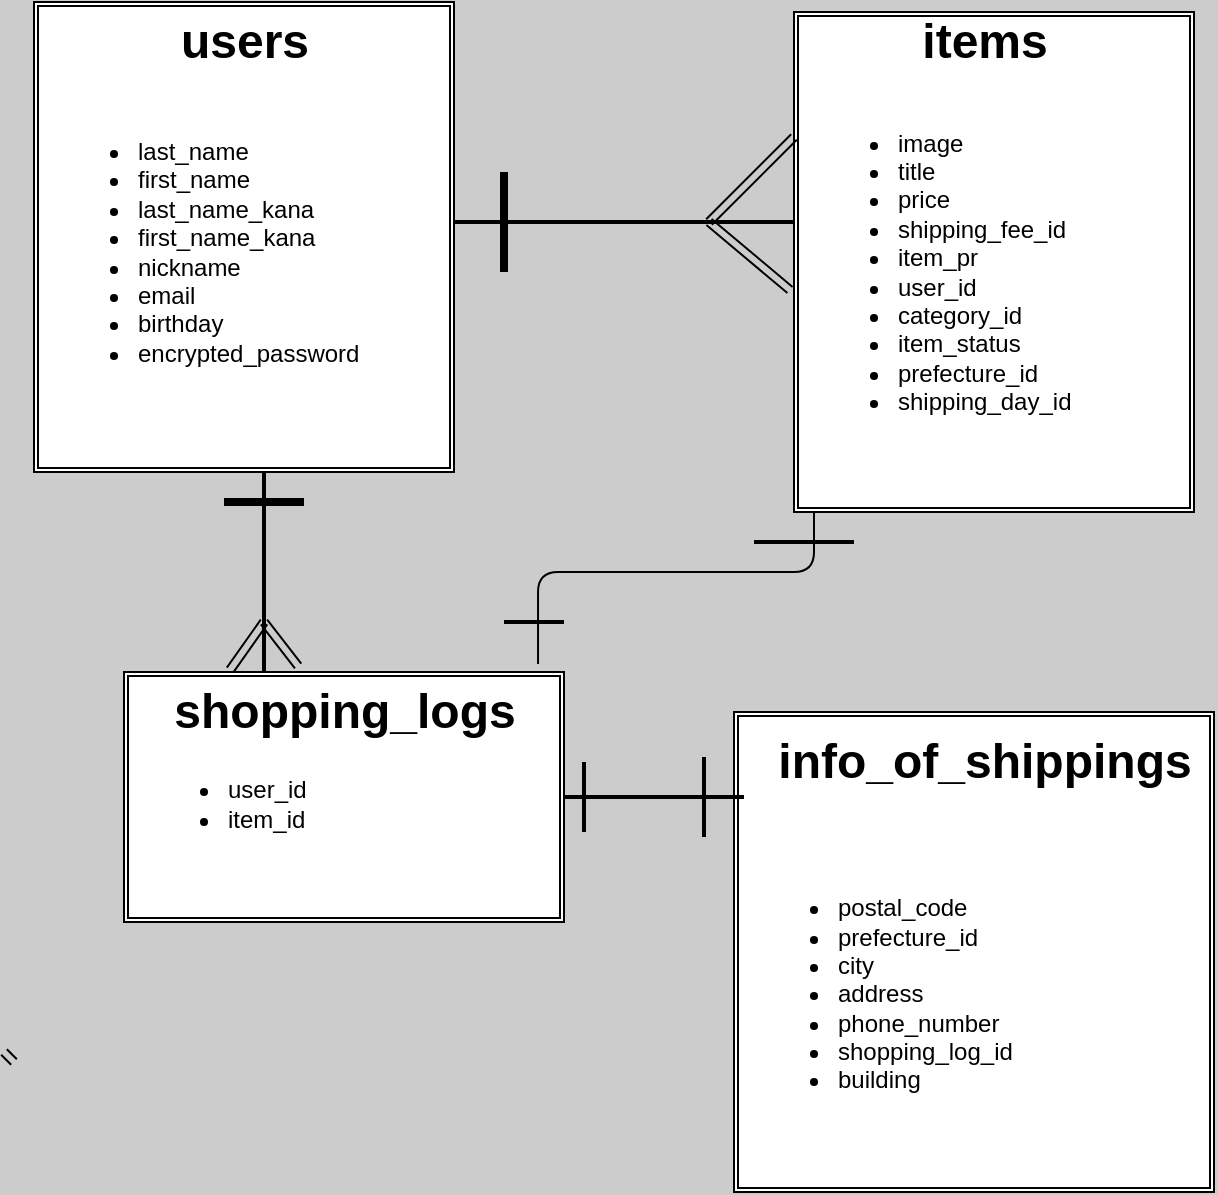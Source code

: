 <mxfile version="14.2.4" type="embed">
    <diagram id="JqoRUaOv8S4FLNKRgEQK" name="ページ1">
        <mxGraphModel dx="881" dy="559" grid="1" gridSize="10" guides="1" tooltips="1" connect="1" arrows="0" fold="1" page="1" pageScale="1" pageWidth="827" pageHeight="1169" background="#CCCCCC" math="0" shadow="0">
            <root>
                <mxCell id="0"/>
                <mxCell id="1" parent="0"/>
                <mxCell id="145" value="" style="edgeStyle=elbowEdgeStyle;elbow=vertical;endArrow=classic;html=1;exitX=0.941;exitY=-0.032;exitDx=0;exitDy=0;exitPerimeter=0;entryX=0;entryY=1;entryDx=0;entryDy=0;" edge="1" parent="1" source="103" target="110">
                    <mxGeometry width="50" height="50" relative="1" as="geometry">
                        <mxPoint x="292.02" y="366" as="sourcePoint"/>
                        <mxPoint x="432" y="320.04" as="targetPoint"/>
                        <Array as="points">
                            <mxPoint x="432" y="320"/>
                        </Array>
                    </mxGeometry>
                </mxCell>
                <mxCell id="99" value="" style="shape=ext;double=1;rounded=0;whiteSpace=wrap;html=1;" vertex="1" parent="1">
                    <mxGeometry x="40" y="35" width="210" height="235" as="geometry"/>
                </mxCell>
                <mxCell id="100" value="users" style="text;strokeColor=none;fillColor=none;html=1;fontSize=24;fontStyle=1;verticalAlign=middle;align=center;" vertex="1" parent="1">
                    <mxGeometry x="40" y="40" width="210" height="30" as="geometry"/>
                </mxCell>
                <mxCell id="101" value="" style="shape=ext;double=1;rounded=0;whiteSpace=wrap;html=1;" vertex="1" parent="1">
                    <mxGeometry x="420" y="40" width="200" height="250" as="geometry"/>
                </mxCell>
                <mxCell id="102" value="" style="shape=ext;double=1;rounded=0;whiteSpace=wrap;html=1;" vertex="1" parent="1">
                    <mxGeometry x="390" y="390" width="240" height="240" as="geometry"/>
                </mxCell>
                <mxCell id="103" value="" style="shape=ext;double=1;rounded=0;whiteSpace=wrap;html=1;" vertex="1" parent="1">
                    <mxGeometry x="85" y="370" width="220" height="125" as="geometry"/>
                </mxCell>
                <mxCell id="104" style="edgeStyle=orthogonalEdgeStyle;rounded=0;orthogonalLoop=1;jettySize=auto;html=1;exitX=0.5;exitY=1;exitDx=0;exitDy=0;" edge="1" parent="1" source="100" target="100">
                    <mxGeometry relative="1" as="geometry"/>
                </mxCell>
                <mxCell id="105" value="&lt;ul&gt;&lt;li&gt;last_name&lt;/li&gt;&lt;li&gt;first_name&lt;/li&gt;&lt;li&gt;last_name_kana&lt;/li&gt;&lt;li&gt;first_name_kana&lt;/li&gt;&lt;li&gt;nickname&lt;/li&gt;&lt;li&gt;email&lt;/li&gt;&lt;li&gt;birthday&lt;/li&gt;&lt;li&gt;encrypted_password&lt;/li&gt;&lt;/ul&gt;" style="text;strokeColor=none;fillColor=none;html=1;whiteSpace=wrap;verticalAlign=middle;overflow=hidden;align=left;" vertex="1" parent="1">
                    <mxGeometry x="50" y="60" width="190" height="200" as="geometry"/>
                </mxCell>
                <mxCell id="109" value="items" style="text;strokeColor=none;fillColor=none;html=1;fontSize=24;fontStyle=1;verticalAlign=middle;align=center;" vertex="1" parent="1">
                    <mxGeometry x="425" y="40" width="180" height="30" as="geometry"/>
                </mxCell>
                <mxCell id="110" value="&lt;ul&gt;&lt;li&gt;image&lt;/li&gt;&lt;li&gt;title&lt;/li&gt;&lt;li&gt;price&lt;/li&gt;&lt;li&gt;shipping_fee_id&lt;/li&gt;&lt;li&gt;item_pr&lt;/li&gt;&lt;li&gt;user_id&lt;/li&gt;&lt;li&gt;category_id&lt;/li&gt;&lt;li&gt;item_status&lt;/li&gt;&lt;li&gt;prefecture_id&lt;/li&gt;&lt;li&gt;shipping_day_id&lt;/li&gt;&lt;/ul&gt;" style="text;strokeColor=none;fillColor=none;html=1;whiteSpace=wrap;verticalAlign=middle;overflow=hidden;align=left;" vertex="1" parent="1">
                    <mxGeometry x="430" y="60" width="180" height="220" as="geometry"/>
                </mxCell>
                <mxCell id="114" value="info_of_shippings" style="text;strokeColor=none;fillColor=none;html=1;fontSize=24;fontStyle=1;verticalAlign=middle;align=center;" vertex="1" parent="1">
                    <mxGeometry x="450" y="397.5" width="130" height="35" as="geometry"/>
                </mxCell>
                <mxCell id="117" value="&lt;ul&gt;&lt;li&gt;postal_code&lt;/li&gt;&lt;li&gt;prefecture_id&lt;/li&gt;&lt;li&gt;city&lt;/li&gt;&lt;li&gt;address&lt;/li&gt;&lt;li&gt;phone_number&lt;/li&gt;&lt;li&gt;shopping_log_id&lt;/li&gt;&lt;li&gt;building&lt;/li&gt;&lt;/ul&gt;" style="text;strokeColor=none;fillColor=none;html=1;whiteSpace=wrap;verticalAlign=middle;overflow=hidden;align=left;" vertex="1" parent="1">
                    <mxGeometry x="400" y="432.5" width="150" height="197.5" as="geometry"/>
                </mxCell>
                <mxCell id="134" style="edgeStyle=none;shape=link;rounded=0;orthogonalLoop=1;jettySize=auto;html=1;exitX=0.75;exitY=0.5;exitDx=0;exitDy=0;exitPerimeter=0;startArrow=none;startFill=0;width=4;entryX=0;entryY=0.25;entryDx=0;entryDy=0;" edge="1" parent="1" source="121" target="101">
                    <mxGeometry relative="1" as="geometry">
                        <mxPoint x="416" y="117" as="targetPoint"/>
                        <Array as="points"/>
                    </mxGeometry>
                </mxCell>
                <mxCell id="135" style="edgeStyle=none;shape=link;rounded=0;orthogonalLoop=1;jettySize=auto;html=1;exitX=0.75;exitY=0.5;exitDx=0;exitDy=0;exitPerimeter=0;entryX=-0.01;entryY=0.556;entryDx=0;entryDy=0;entryPerimeter=0;startArrow=none;startFill=0;" edge="1" parent="1" source="121" target="101">
                    <mxGeometry relative="1" as="geometry"/>
                </mxCell>
                <mxCell id="121" value="" style="line;strokeWidth=2;html=1;align=left;" vertex="1" parent="1">
                    <mxGeometry x="250" y="140" width="170" height="10" as="geometry"/>
                </mxCell>
                <mxCell id="123" value="" style="line;strokeWidth=4;direction=south;html=1;perimeter=backbonePerimeter;points=[];outlineConnect=0;align=left;" vertex="1" parent="1">
                    <mxGeometry x="270" y="120" width="10" height="50" as="geometry"/>
                </mxCell>
                <mxCell id="124" value="shopping_logs" style="text;strokeColor=none;fillColor=none;html=1;fontSize=24;fontStyle=1;verticalAlign=middle;align=center;" vertex="1" parent="1">
                    <mxGeometry x="110" y="370" width="170" height="40" as="geometry"/>
                </mxCell>
                <mxCell id="126" value="&lt;ul&gt;&lt;li&gt;user_id&lt;/li&gt;&lt;li&gt;item_id&lt;/li&gt;&lt;/ul&gt;" style="text;strokeColor=none;fillColor=none;html=1;whiteSpace=wrap;verticalAlign=middle;overflow=hidden;align=left;" vertex="1" parent="1">
                    <mxGeometry x="95" y="377.5" width="120" height="117.5" as="geometry"/>
                </mxCell>
                <mxCell id="138" style="edgeStyle=none;shape=link;rounded=0;orthogonalLoop=1;jettySize=auto;html=1;exitX=0.75;exitY=0.5;exitDx=0;exitDy=0;exitPerimeter=0;entryX=0.165;entryY=-0.025;entryDx=0;entryDy=0;entryPerimeter=0;startArrow=none;startFill=0;" edge="1" parent="1" source="136" target="124">
                    <mxGeometry relative="1" as="geometry"/>
                </mxCell>
                <mxCell id="139" style="edgeStyle=none;shape=link;rounded=0;orthogonalLoop=1;jettySize=auto;html=1;exitX=0.75;exitY=0.5;exitDx=0;exitDy=0;exitPerimeter=0;entryX=0.365;entryY=-0.075;entryDx=0;entryDy=0;entryPerimeter=0;startArrow=none;startFill=0;" edge="1" parent="1" source="136" target="124">
                    <mxGeometry relative="1" as="geometry"/>
                </mxCell>
                <mxCell id="136" value="" style="line;strokeWidth=2;direction=south;html=1;align=left;" vertex="1" parent="1">
                    <mxGeometry x="150" y="270" width="10" height="100" as="geometry"/>
                </mxCell>
                <mxCell id="137" value="" style="line;strokeWidth=4;html=1;perimeter=backbonePerimeter;points=[];outlineConnect=0;align=left;" vertex="1" parent="1">
                    <mxGeometry x="135" y="280" width="40" height="10" as="geometry"/>
                </mxCell>
                <mxCell id="143" value="" style="line;strokeWidth=2;html=1;align=left;" vertex="1" parent="1">
                    <mxGeometry x="275" y="340" width="30" height="10" as="geometry"/>
                </mxCell>
                <mxCell id="148" value="" style="line;strokeWidth=2;html=1;align=left;" vertex="1" parent="1">
                    <mxGeometry x="400" y="300" width="50" height="10" as="geometry"/>
                </mxCell>
                <mxCell id="170" style="edgeStyle=none;shape=link;rounded=0;orthogonalLoop=1;jettySize=auto;html=1;exitX=1;exitY=0.5;exitDx=0;exitDy=0;exitPerimeter=0;entryX=1;entryY=0.5;entryDx=0;entryDy=0;entryPerimeter=0;startArrow=none;startFill=0;" edge="1" parent="1">
                    <mxGeometry relative="1" as="geometry">
                        <mxPoint x="30" y="565" as="sourcePoint"/>
                        <mxPoint x="25" y="560" as="targetPoint"/>
                    </mxGeometry>
                </mxCell>
                <mxCell id="178" value="" style="line;strokeWidth=2;html=1;align=left;" vertex="1" parent="1">
                    <mxGeometry x="305" y="427.5" width="90" height="10" as="geometry"/>
                </mxCell>
                <mxCell id="179" value="" style="line;strokeWidth=2;direction=south;html=1;align=left;" vertex="1" parent="1">
                    <mxGeometry x="370" y="412.5" width="10" height="40" as="geometry"/>
                </mxCell>
                <mxCell id="185" value="" style="line;strokeWidth=2;direction=south;html=1;align=left;" vertex="1" parent="1">
                    <mxGeometry x="310" y="415" width="10" height="35" as="geometry"/>
                </mxCell>
            </root>
        </mxGraphModel>
    </diagram>
</mxfile>